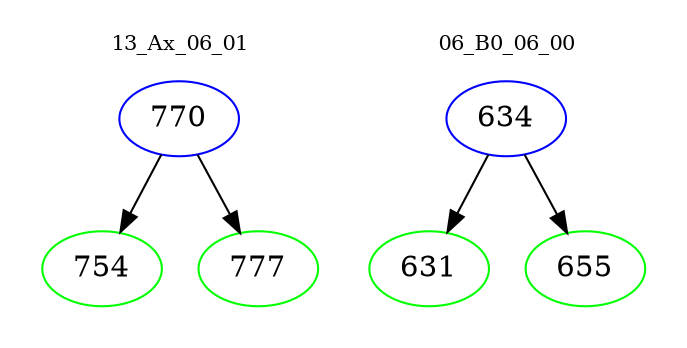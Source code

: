 digraph{
subgraph cluster_0 {
color = white
label = "13_Ax_06_01";
fontsize=10;
T0_770 [label="770", color="blue"]
T0_770 -> T0_754 [color="black"]
T0_754 [label="754", color="green"]
T0_770 -> T0_777 [color="black"]
T0_777 [label="777", color="green"]
}
subgraph cluster_1 {
color = white
label = "06_B0_06_00";
fontsize=10;
T1_634 [label="634", color="blue"]
T1_634 -> T1_631 [color="black"]
T1_631 [label="631", color="green"]
T1_634 -> T1_655 [color="black"]
T1_655 [label="655", color="green"]
}
}
